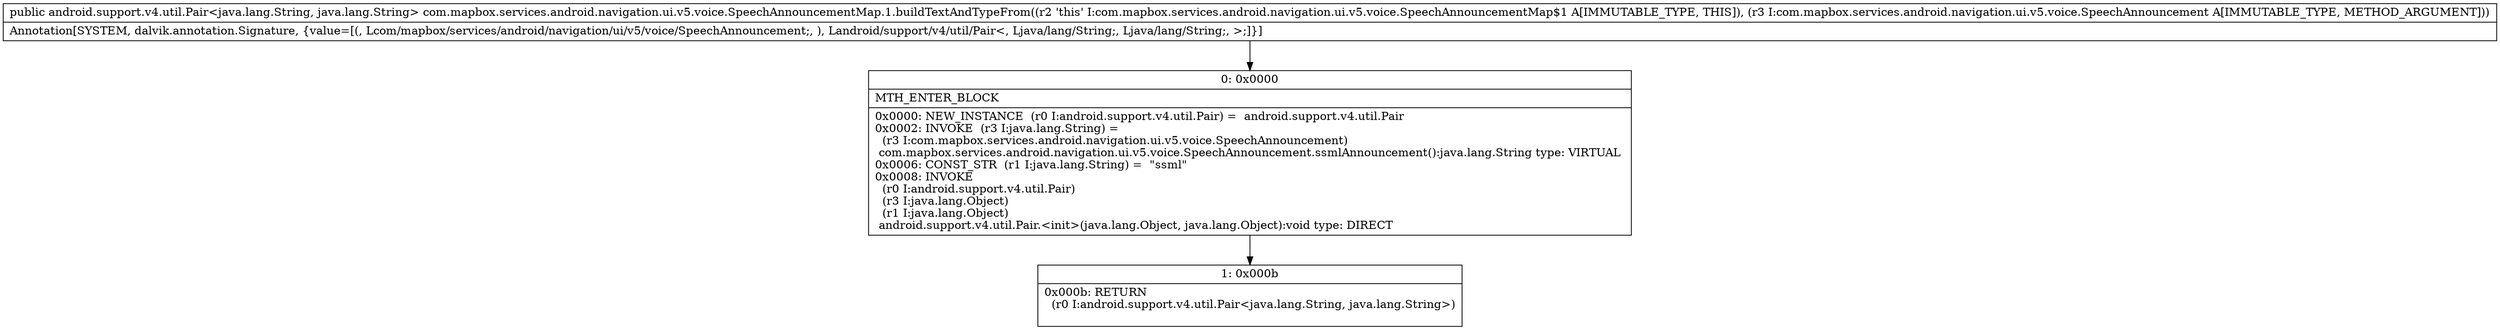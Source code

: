 digraph "CFG forcom.mapbox.services.android.navigation.ui.v5.voice.SpeechAnnouncementMap.1.buildTextAndTypeFrom(Lcom\/mapbox\/services\/android\/navigation\/ui\/v5\/voice\/SpeechAnnouncement;)Landroid\/support\/v4\/util\/Pair;" {
Node_0 [shape=record,label="{0\:\ 0x0000|MTH_ENTER_BLOCK\l|0x0000: NEW_INSTANCE  (r0 I:android.support.v4.util.Pair) =  android.support.v4.util.Pair \l0x0002: INVOKE  (r3 I:java.lang.String) = \l  (r3 I:com.mapbox.services.android.navigation.ui.v5.voice.SpeechAnnouncement)\l com.mapbox.services.android.navigation.ui.v5.voice.SpeechAnnouncement.ssmlAnnouncement():java.lang.String type: VIRTUAL \l0x0006: CONST_STR  (r1 I:java.lang.String) =  \"ssml\" \l0x0008: INVOKE  \l  (r0 I:android.support.v4.util.Pair)\l  (r3 I:java.lang.Object)\l  (r1 I:java.lang.Object)\l android.support.v4.util.Pair.\<init\>(java.lang.Object, java.lang.Object):void type: DIRECT \l}"];
Node_1 [shape=record,label="{1\:\ 0x000b|0x000b: RETURN  \l  (r0 I:android.support.v4.util.Pair\<java.lang.String, java.lang.String\>)\l \l}"];
MethodNode[shape=record,label="{public android.support.v4.util.Pair\<java.lang.String, java.lang.String\> com.mapbox.services.android.navigation.ui.v5.voice.SpeechAnnouncementMap.1.buildTextAndTypeFrom((r2 'this' I:com.mapbox.services.android.navigation.ui.v5.voice.SpeechAnnouncementMap$1 A[IMMUTABLE_TYPE, THIS]), (r3 I:com.mapbox.services.android.navigation.ui.v5.voice.SpeechAnnouncement A[IMMUTABLE_TYPE, METHOD_ARGUMENT]))  | Annotation[SYSTEM, dalvik.annotation.Signature, \{value=[(, Lcom\/mapbox\/services\/android\/navigation\/ui\/v5\/voice\/SpeechAnnouncement;, ), Landroid\/support\/v4\/util\/Pair\<, Ljava\/lang\/String;, Ljava\/lang\/String;, \>;]\}]\l}"];
MethodNode -> Node_0;
Node_0 -> Node_1;
}

